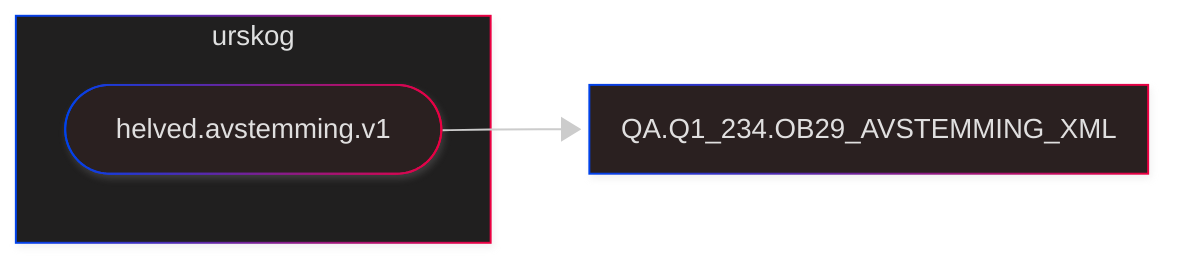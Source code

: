 ---
config:
  theme: neo-dark
  layout: dagre
  look: neo
---
flowchart LR
 subgraph Topologi["urskog"]
    avstemming(["helved.avstemming.v1"])
 end
 avstemming --> QA.Q1_234.OB29_AVSTEMMING_XML